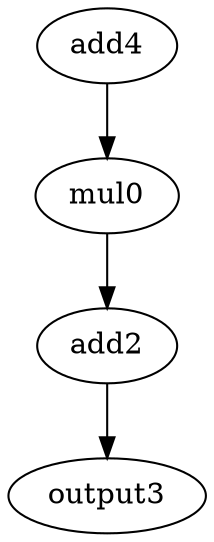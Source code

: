 digraph G {
mul0[opcode=mul];
add2[opcode=add];
output3[opcode=output];
add4[opcode=add];
mul0->add2[operand=0]; //mul->add
add2->output3[operand=0]; //add->output
add4->mul0[operand=0]; //add->mul
}
